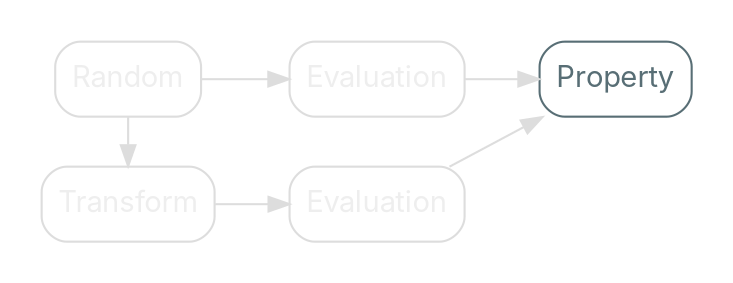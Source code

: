 digraph {
    bgcolor=transparent
    rankdir=LR

    // Default theme: enabled
    node[shape="rectangle" style="rounded,filled" color="#586E75" fillcolor="#ffffff" fontcolor="#586E75" fontname="Inter,Arial"]
    edge[color="#586E75" fontcolor="#000000" fontname="Inter,Arial" fontsize=11]

    subgraph cluster_0 {
        color=transparent
        Input[label="Random" color="#dddddd" fontcolor="#eeeeee"]
        Evaluation[color="#dddddd" fontcolor="#eeeeee"]
        Analysis[label="Property"]
    }

    subgraph cluster_1 {
        color=transparent
        Input2[label="Transform" color="#dddddd" fontcolor="#eeeeee"]
        Evaluation2[label="Evaluation" color="#dddddd" fontcolor="#eeeeee"]
    }

    Input -> Input2[constraint=false color="#dddddd"]
    Input2 -> Evaluation2[color="#dddddd"]

    Input -> Evaluation[color="#dddddd"]
    Evaluation -> Analysis[color="#dddddd"]
    Evaluation2 -> Analysis[color="#dddddd"]
}
